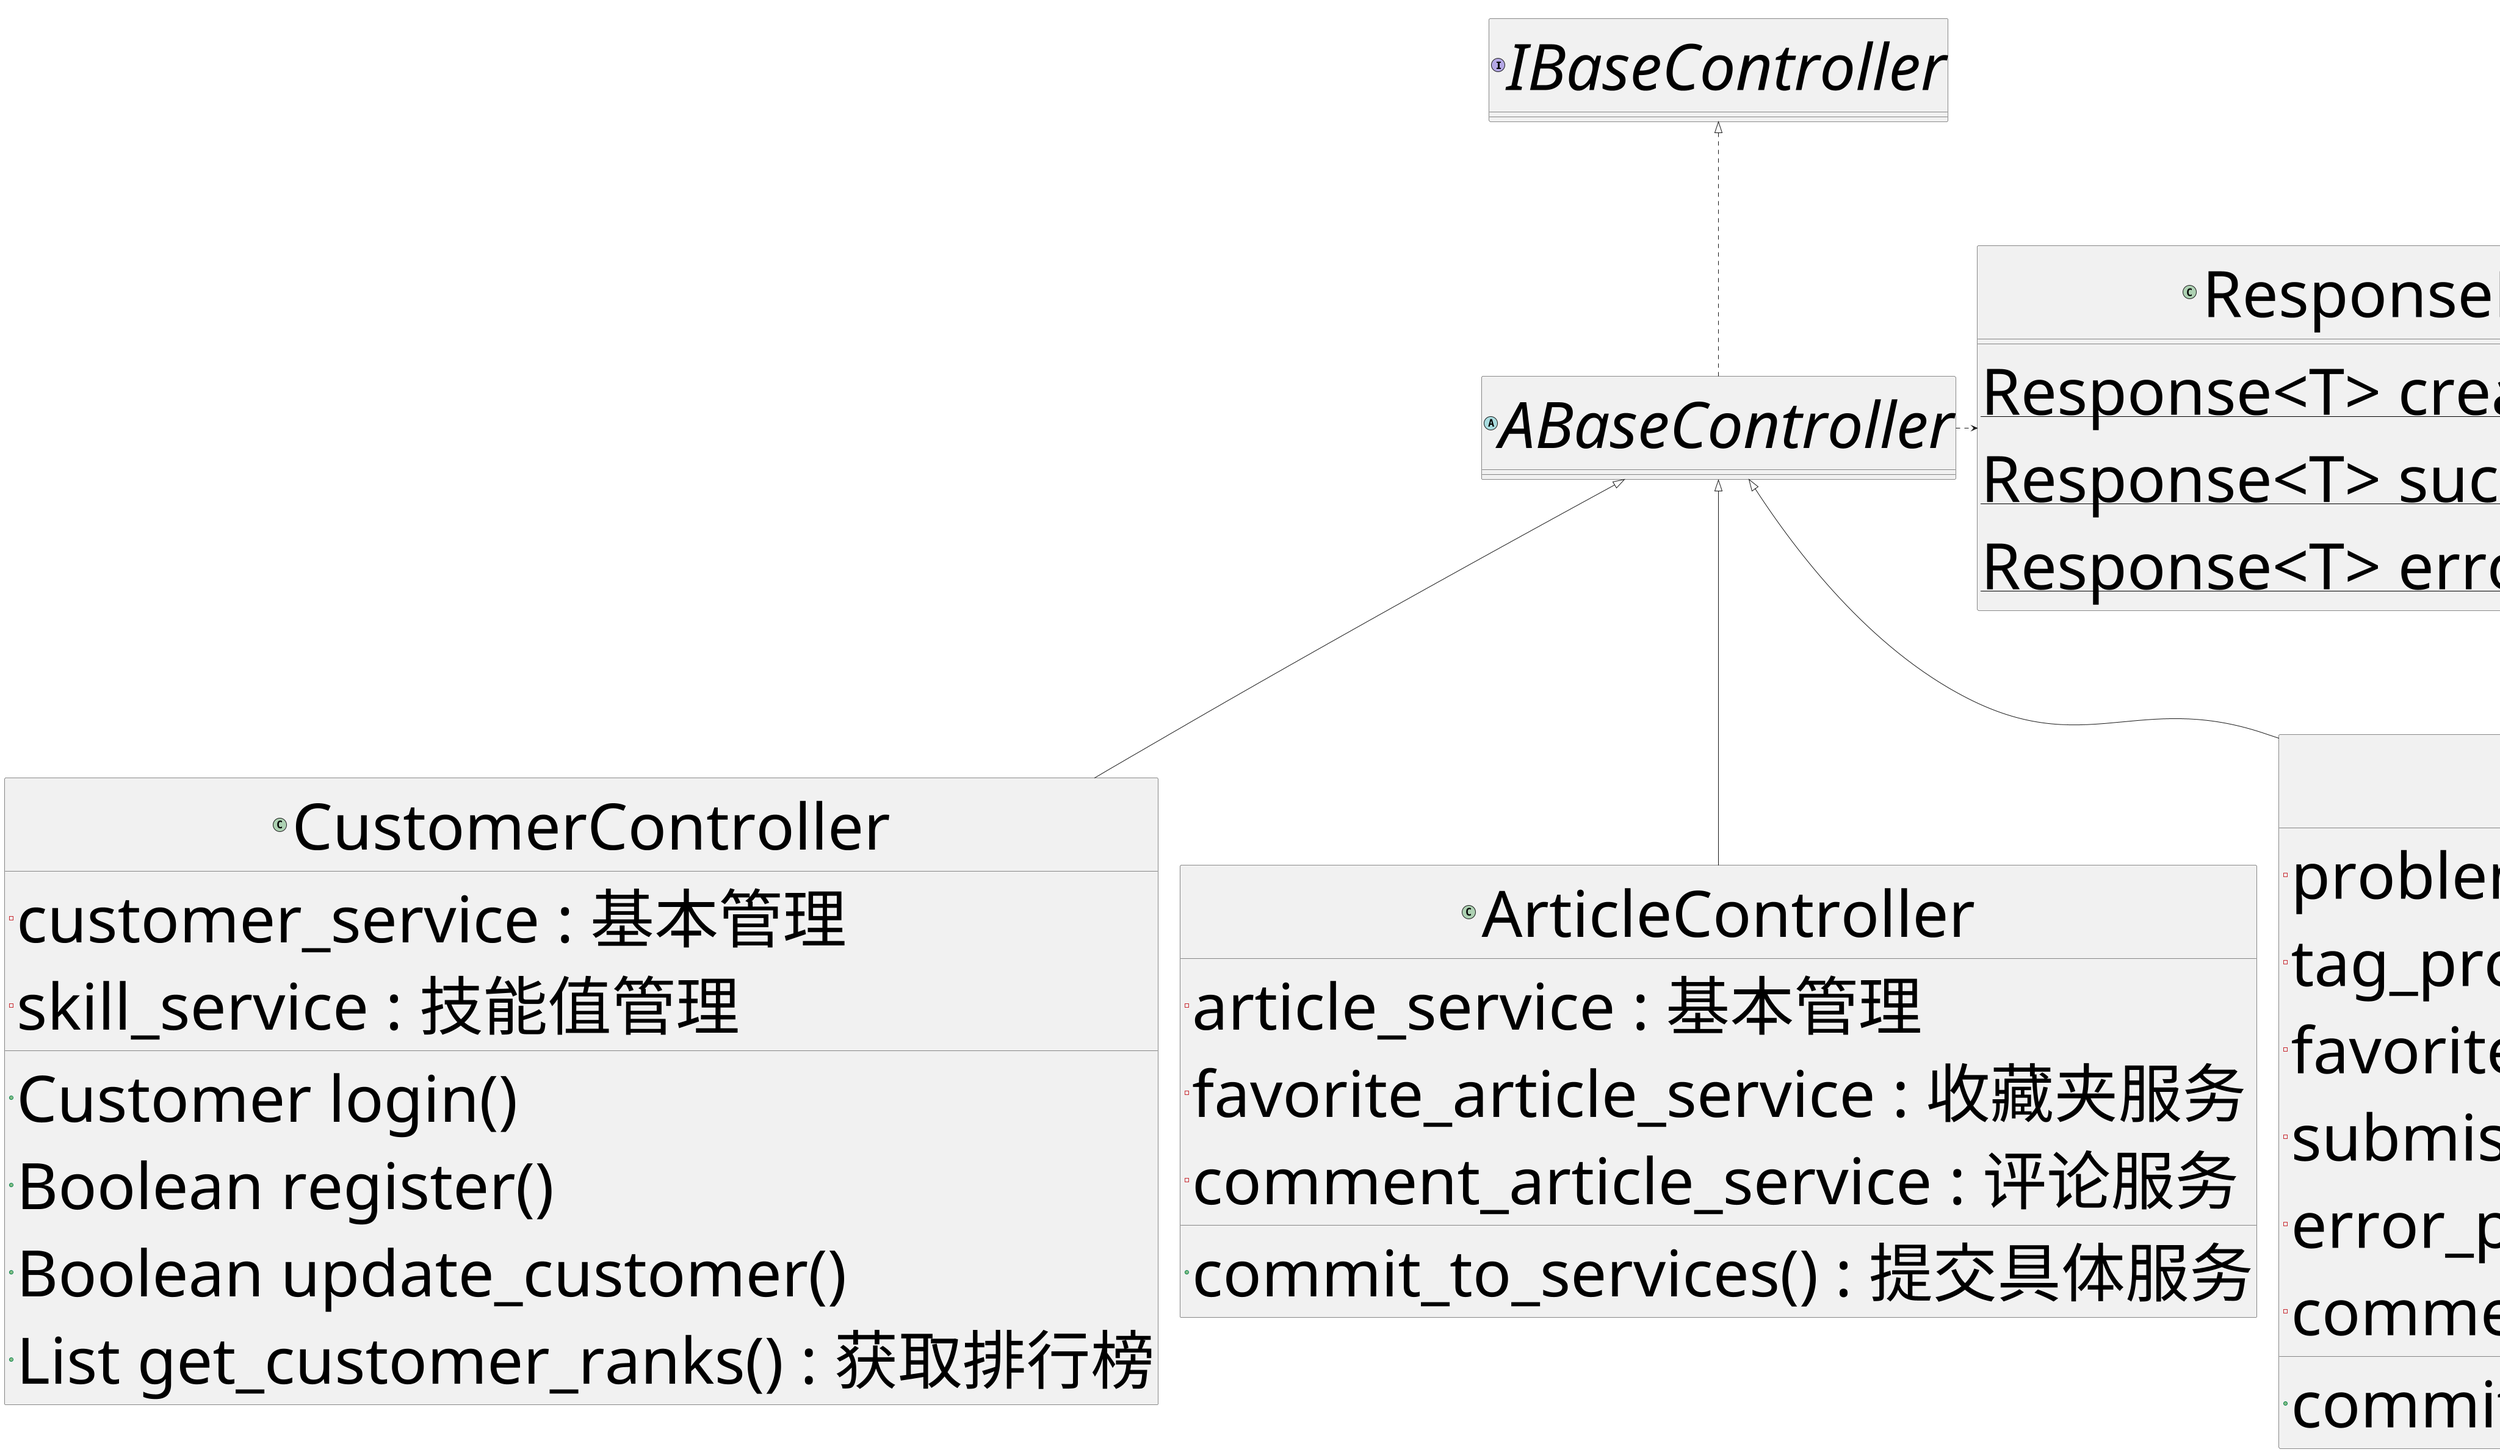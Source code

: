 @startuml

skinparam defaultFontSize 10.5

interface IBaseController {

}

abstract class ABaseController {

}

class ResponseFactory {
	{static} Response<T> createResponse()
	{static} Response<T> success()
	{static} Response<T> error()
}

class Response<T> {
	- int status: 标记是否成功
	- int code: 状态码
	- String msg : 状态码对应的解释
	- T data: 传输的数据
	- Object extra : 用于拓展的字段
}

class CustomerController {
	- customer_service : 基本管理
	- skill_service : 技能值管理
	
	+ Customer login()
	+ Boolean register()
	+ Boolean update_customer()
	+ List get_customer_ranks() : 获取排行榜
}

class ArticleController {
	- article_service : 基本管理
	- favorite_article_service : 收藏夹服务
	- comment_article_service : 评论服务

	+ commit_to_services() : 提交具体服务
}

class ProblemController {
	- problem_service : 基本管理
	- tag_problem_service : 知识点服务
	- favorite_probelm_service : 收藏夹服务
	- submission_service : 提交记录服务
	- error_problems_service : 错题本服务
	- comment_problem_service : 评论服务

	+ commit_to_service() : 提交具体服务
}

IBaseController <|.. ABaseController

ABaseController .right.> ResponseFactory
ResponseFactory .right.> Response

ABaseController <|-- ArticleController
ABaseController <|-- CustomerController
ABaseController <|-- ProblemController

@enduml